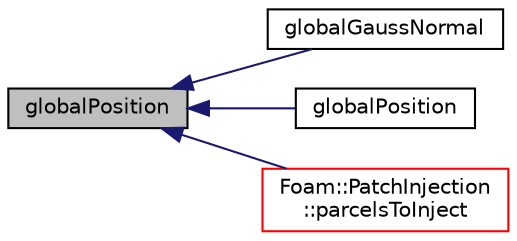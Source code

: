 digraph "globalPosition"
{
  bgcolor="transparent";
  edge [fontname="Helvetica",fontsize="10",labelfontname="Helvetica",labelfontsize="10"];
  node [fontname="Helvetica",fontsize="10",shape=record];
  rankdir="LR";
  Node1 [label="globalPosition",height=0.2,width=0.4,color="black", fillcolor="grey75", style="filled", fontcolor="black"];
  Node1 -> Node2 [dir="back",color="midnightblue",fontsize="10",style="solid",fontname="Helvetica"];
  Node2 [label="globalGaussNormal",height=0.2,width=0.4,color="black",URL="$a00191.html#ab13f12bf7ffb2e9717ce4237c0ebd34e"];
  Node1 -> Node3 [dir="back",color="midnightblue",fontsize="10",style="solid",fontname="Helvetica"];
  Node3 [label="globalPosition",height=0.2,width=0.4,color="black",URL="$a00191.html#a115a06cc52b9ea464da7b823df41173c"];
  Node1 -> Node4 [dir="back",color="midnightblue",fontsize="10",style="solid",fontname="Helvetica"];
  Node4 [label="Foam::PatchInjection\l::parcelsToInject",height=0.2,width=0.4,color="red",URL="$a01801.html#a4c4730db6620caeb697dfb15e7ed265a",tooltip="Number of parcels to introduce relative to SOI. "];
}
